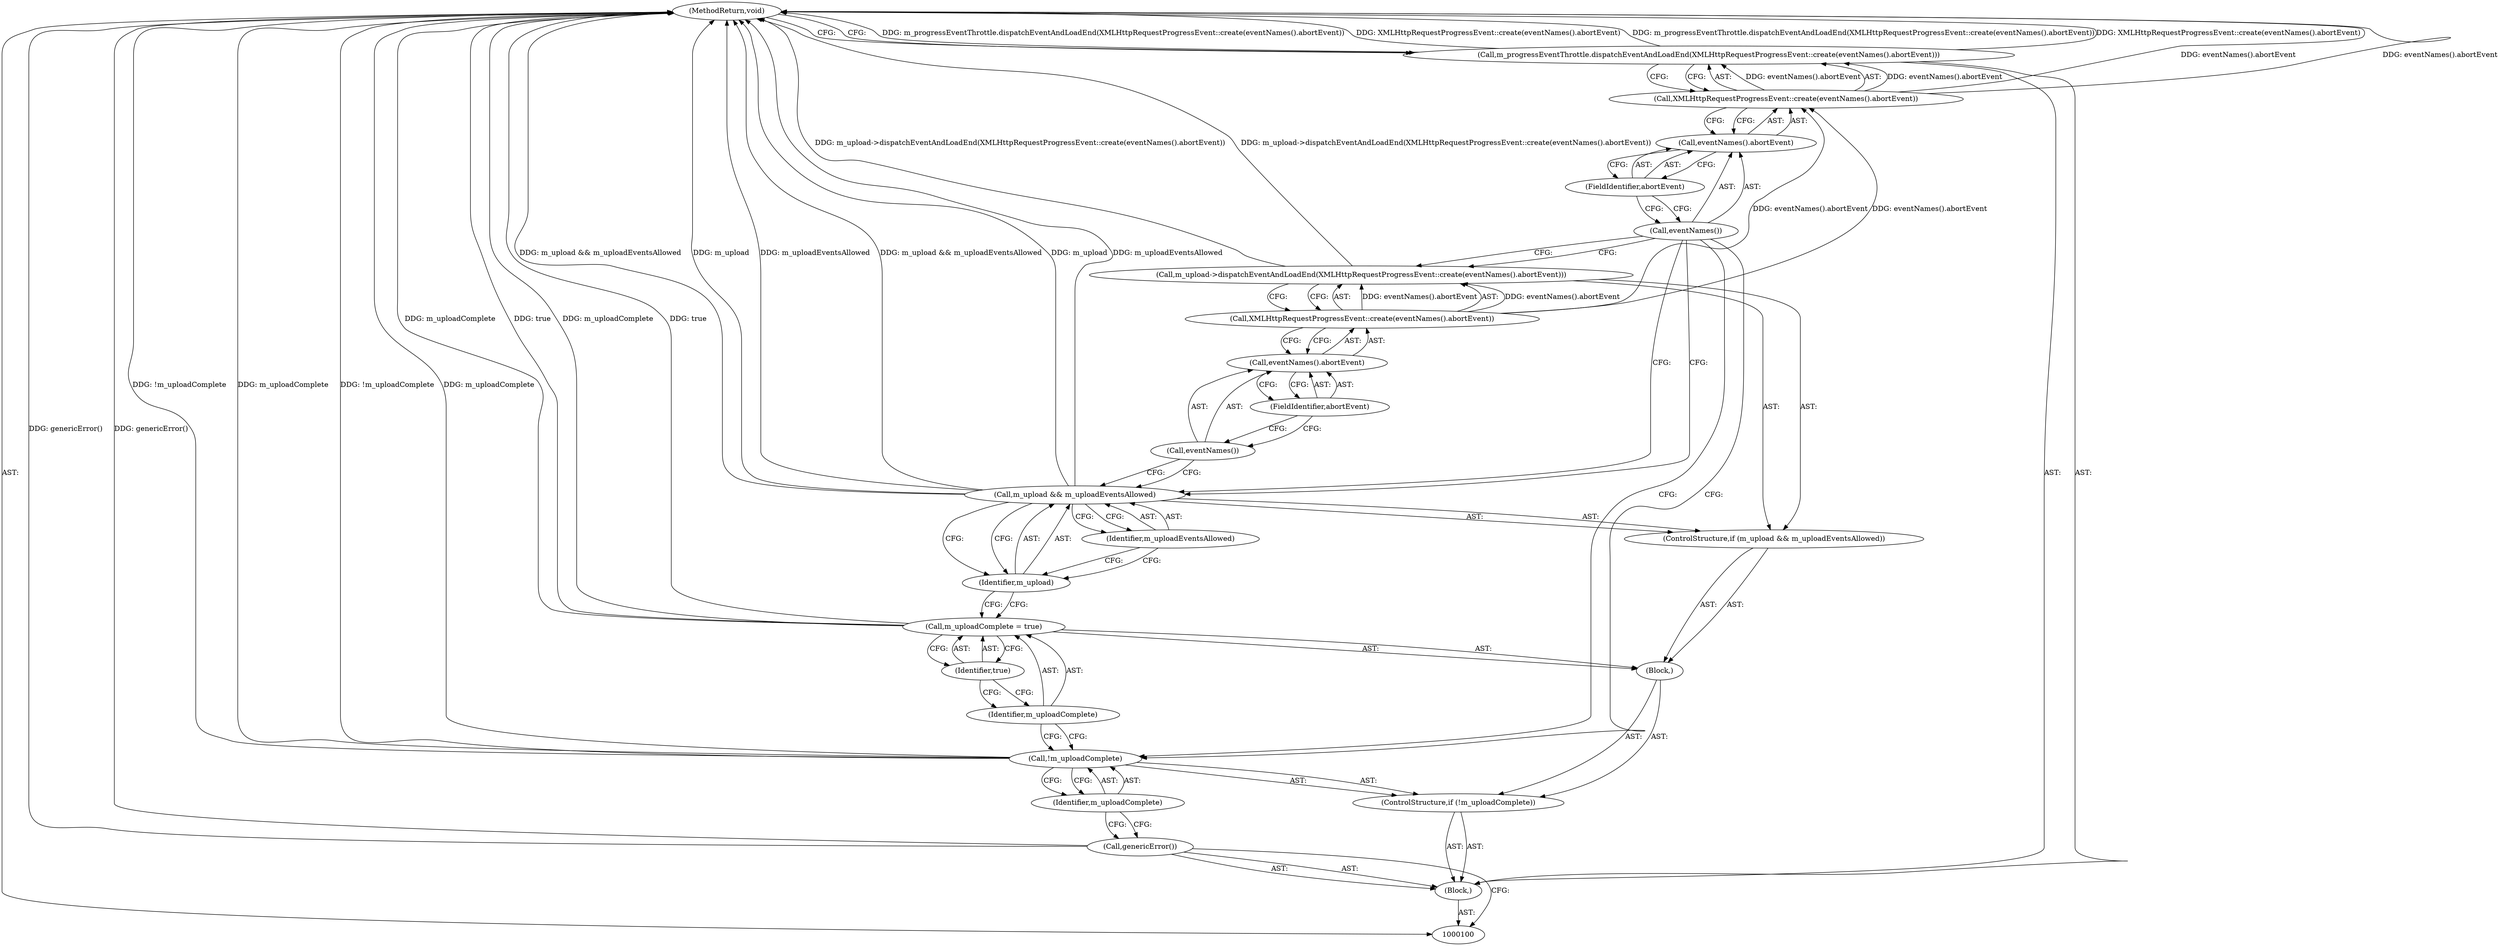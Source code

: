 digraph "1_Chrome_aa1a102f73565feeb1d121d0d6c9524bebcdd75f" {
"1000124" [label="(MethodReturn,void)"];
"1000101" [label="(Block,)"];
"1000102" [label="(Call,genericError())"];
"1000106" [label="(Block,)"];
"1000103" [label="(ControlStructure,if (!m_uploadComplete))"];
"1000104" [label="(Call,!m_uploadComplete)"];
"1000105" [label="(Identifier,m_uploadComplete)"];
"1000109" [label="(Identifier,true)"];
"1000107" [label="(Call,m_uploadComplete = true)"];
"1000108" [label="(Identifier,m_uploadComplete)"];
"1000111" [label="(Call,m_upload && m_uploadEventsAllowed)"];
"1000112" [label="(Identifier,m_upload)"];
"1000113" [label="(Identifier,m_uploadEventsAllowed)"];
"1000110" [label="(ControlStructure,if (m_upload && m_uploadEventsAllowed))"];
"1000114" [label="(Call,m_upload->dispatchEventAndLoadEnd(XMLHttpRequestProgressEvent::create(eventNames().abortEvent)))"];
"1000115" [label="(Call,XMLHttpRequestProgressEvent::create(eventNames().abortEvent))"];
"1000116" [label="(Call,eventNames().abortEvent)"];
"1000117" [label="(Call,eventNames())"];
"1000118" [label="(FieldIdentifier,abortEvent)"];
"1000123" [label="(FieldIdentifier,abortEvent)"];
"1000119" [label="(Call,m_progressEventThrottle.dispatchEventAndLoadEnd(XMLHttpRequestProgressEvent::create(eventNames().abortEvent)))"];
"1000120" [label="(Call,XMLHttpRequestProgressEvent::create(eventNames().abortEvent))"];
"1000121" [label="(Call,eventNames().abortEvent)"];
"1000122" [label="(Call,eventNames())"];
"1000124" -> "1000100"  [label="AST: "];
"1000124" -> "1000119"  [label="CFG: "];
"1000107" -> "1000124"  [label="DDG: m_uploadComplete"];
"1000107" -> "1000124"  [label="DDG: true"];
"1000104" -> "1000124"  [label="DDG: !m_uploadComplete"];
"1000104" -> "1000124"  [label="DDG: m_uploadComplete"];
"1000114" -> "1000124"  [label="DDG: m_upload->dispatchEventAndLoadEnd(XMLHttpRequestProgressEvent::create(eventNames().abortEvent))"];
"1000120" -> "1000124"  [label="DDG: eventNames().abortEvent"];
"1000119" -> "1000124"  [label="DDG: m_progressEventThrottle.dispatchEventAndLoadEnd(XMLHttpRequestProgressEvent::create(eventNames().abortEvent))"];
"1000119" -> "1000124"  [label="DDG: XMLHttpRequestProgressEvent::create(eventNames().abortEvent)"];
"1000111" -> "1000124"  [label="DDG: m_upload && m_uploadEventsAllowed"];
"1000111" -> "1000124"  [label="DDG: m_upload"];
"1000111" -> "1000124"  [label="DDG: m_uploadEventsAllowed"];
"1000102" -> "1000124"  [label="DDG: genericError()"];
"1000101" -> "1000100"  [label="AST: "];
"1000102" -> "1000101"  [label="AST: "];
"1000103" -> "1000101"  [label="AST: "];
"1000119" -> "1000101"  [label="AST: "];
"1000102" -> "1000101"  [label="AST: "];
"1000102" -> "1000100"  [label="CFG: "];
"1000105" -> "1000102"  [label="CFG: "];
"1000102" -> "1000124"  [label="DDG: genericError()"];
"1000106" -> "1000103"  [label="AST: "];
"1000107" -> "1000106"  [label="AST: "];
"1000110" -> "1000106"  [label="AST: "];
"1000103" -> "1000101"  [label="AST: "];
"1000104" -> "1000103"  [label="AST: "];
"1000106" -> "1000103"  [label="AST: "];
"1000104" -> "1000103"  [label="AST: "];
"1000104" -> "1000105"  [label="CFG: "];
"1000105" -> "1000104"  [label="AST: "];
"1000108" -> "1000104"  [label="CFG: "];
"1000122" -> "1000104"  [label="CFG: "];
"1000104" -> "1000124"  [label="DDG: !m_uploadComplete"];
"1000104" -> "1000124"  [label="DDG: m_uploadComplete"];
"1000105" -> "1000104"  [label="AST: "];
"1000105" -> "1000102"  [label="CFG: "];
"1000104" -> "1000105"  [label="CFG: "];
"1000109" -> "1000107"  [label="AST: "];
"1000109" -> "1000108"  [label="CFG: "];
"1000107" -> "1000109"  [label="CFG: "];
"1000107" -> "1000106"  [label="AST: "];
"1000107" -> "1000109"  [label="CFG: "];
"1000108" -> "1000107"  [label="AST: "];
"1000109" -> "1000107"  [label="AST: "];
"1000112" -> "1000107"  [label="CFG: "];
"1000107" -> "1000124"  [label="DDG: m_uploadComplete"];
"1000107" -> "1000124"  [label="DDG: true"];
"1000108" -> "1000107"  [label="AST: "];
"1000108" -> "1000104"  [label="CFG: "];
"1000109" -> "1000108"  [label="CFG: "];
"1000111" -> "1000110"  [label="AST: "];
"1000111" -> "1000112"  [label="CFG: "];
"1000111" -> "1000113"  [label="CFG: "];
"1000112" -> "1000111"  [label="AST: "];
"1000113" -> "1000111"  [label="AST: "];
"1000117" -> "1000111"  [label="CFG: "];
"1000122" -> "1000111"  [label="CFG: "];
"1000111" -> "1000124"  [label="DDG: m_upload && m_uploadEventsAllowed"];
"1000111" -> "1000124"  [label="DDG: m_upload"];
"1000111" -> "1000124"  [label="DDG: m_uploadEventsAllowed"];
"1000112" -> "1000111"  [label="AST: "];
"1000112" -> "1000107"  [label="CFG: "];
"1000113" -> "1000112"  [label="CFG: "];
"1000111" -> "1000112"  [label="CFG: "];
"1000113" -> "1000111"  [label="AST: "];
"1000113" -> "1000112"  [label="CFG: "];
"1000111" -> "1000113"  [label="CFG: "];
"1000110" -> "1000106"  [label="AST: "];
"1000111" -> "1000110"  [label="AST: "];
"1000114" -> "1000110"  [label="AST: "];
"1000114" -> "1000110"  [label="AST: "];
"1000114" -> "1000115"  [label="CFG: "];
"1000115" -> "1000114"  [label="AST: "];
"1000122" -> "1000114"  [label="CFG: "];
"1000114" -> "1000124"  [label="DDG: m_upload->dispatchEventAndLoadEnd(XMLHttpRequestProgressEvent::create(eventNames().abortEvent))"];
"1000115" -> "1000114"  [label="DDG: eventNames().abortEvent"];
"1000115" -> "1000114"  [label="AST: "];
"1000115" -> "1000116"  [label="CFG: "];
"1000116" -> "1000115"  [label="AST: "];
"1000114" -> "1000115"  [label="CFG: "];
"1000115" -> "1000114"  [label="DDG: eventNames().abortEvent"];
"1000115" -> "1000120"  [label="DDG: eventNames().abortEvent"];
"1000116" -> "1000115"  [label="AST: "];
"1000116" -> "1000118"  [label="CFG: "];
"1000117" -> "1000116"  [label="AST: "];
"1000118" -> "1000116"  [label="AST: "];
"1000115" -> "1000116"  [label="CFG: "];
"1000117" -> "1000116"  [label="AST: "];
"1000117" -> "1000111"  [label="CFG: "];
"1000118" -> "1000117"  [label="CFG: "];
"1000118" -> "1000116"  [label="AST: "];
"1000118" -> "1000117"  [label="CFG: "];
"1000116" -> "1000118"  [label="CFG: "];
"1000123" -> "1000121"  [label="AST: "];
"1000123" -> "1000122"  [label="CFG: "];
"1000121" -> "1000123"  [label="CFG: "];
"1000119" -> "1000101"  [label="AST: "];
"1000119" -> "1000120"  [label="CFG: "];
"1000120" -> "1000119"  [label="AST: "];
"1000124" -> "1000119"  [label="CFG: "];
"1000119" -> "1000124"  [label="DDG: m_progressEventThrottle.dispatchEventAndLoadEnd(XMLHttpRequestProgressEvent::create(eventNames().abortEvent))"];
"1000119" -> "1000124"  [label="DDG: XMLHttpRequestProgressEvent::create(eventNames().abortEvent)"];
"1000120" -> "1000119"  [label="DDG: eventNames().abortEvent"];
"1000120" -> "1000119"  [label="AST: "];
"1000120" -> "1000121"  [label="CFG: "];
"1000121" -> "1000120"  [label="AST: "];
"1000119" -> "1000120"  [label="CFG: "];
"1000120" -> "1000124"  [label="DDG: eventNames().abortEvent"];
"1000120" -> "1000119"  [label="DDG: eventNames().abortEvent"];
"1000115" -> "1000120"  [label="DDG: eventNames().abortEvent"];
"1000121" -> "1000120"  [label="AST: "];
"1000121" -> "1000123"  [label="CFG: "];
"1000122" -> "1000121"  [label="AST: "];
"1000123" -> "1000121"  [label="AST: "];
"1000120" -> "1000121"  [label="CFG: "];
"1000122" -> "1000121"  [label="AST: "];
"1000122" -> "1000114"  [label="CFG: "];
"1000122" -> "1000111"  [label="CFG: "];
"1000122" -> "1000104"  [label="CFG: "];
"1000123" -> "1000122"  [label="CFG: "];
}
